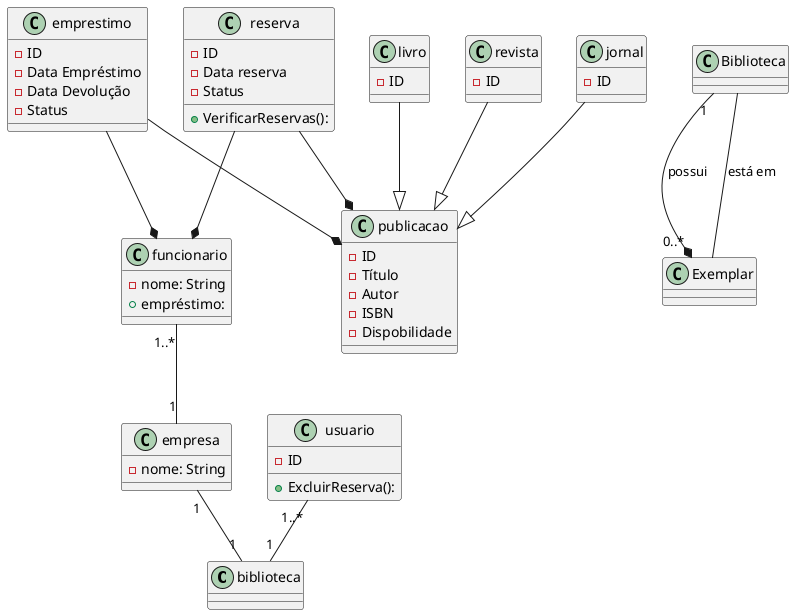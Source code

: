 @startuml atividade_herança
    class biblioteca{


    }

    class empresa{
        - nome: String

    }

    class funcionario{
        - nome: String
        + empréstimo:
    }

    class publicacao{
        - ID
        - Título
        - Autor 
        - ISBN
        - Dispobilidade     
    }

    class livro{
        - ID
    }

    class revista{
        - ID
    }

    class jornal{
        - ID
    }

    class emprestimo{
        - ID
        - Data Empréstimo
        - Data Devolução
        - Status
    }

    class reserva{
        - ID
        - Data reserva
        - Status
        + VerificarReservas():
    }

    class usuario{
        - ID
        + ExcluirReserva():
    }

    empresa "1" -- "1" biblioteca
    funcionario "1..*" -- "1" empresa

    livro --|> publicacao
    revista --|> publicacao
    jornal --|> publicacao

    emprestimo --* publicacao
    reserva --* publicacao

    usuario "1..*"-- "1" biblioteca
    reserva --* funcionario
    emprestimo --* funcionario

    Biblioteca "1" --* "0..*" Exemplar : possui
    Exemplar -- Biblioteca: está em
    


@enduml